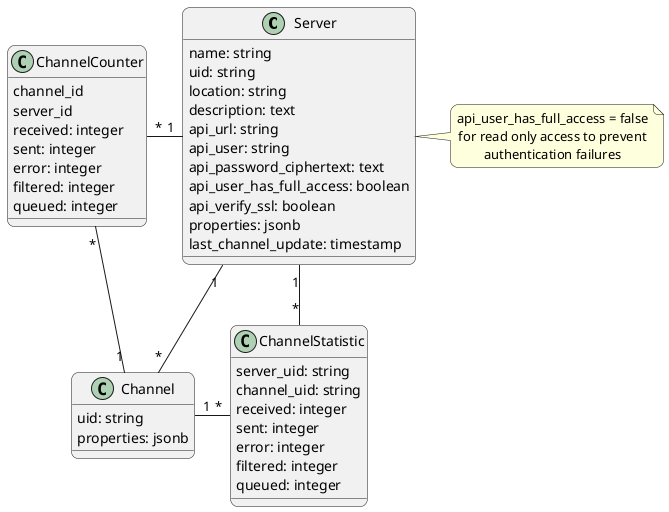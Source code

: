 @startuml
top to bottom direction
skinparam defaultTextAlignment center
skinparam roundCorner 15

class Server  {
  name: string
  uid: string
  location: string
  description: text
  api_url: string
  api_user: string
  api_password_ciphertext: text
  api_user_has_full_access: boolean
  api_verify_ssl: boolean
  properties: jsonb
  last_channel_update: timestamp
}
note right of Server
  api_user_has_full_access = false
  for read only access to prevent
  authentication failures
end note

class Channel {
  uid: string
  properties: jsonb
}

class ChannelStatistic {
  server_uid: string
  channel_uid: string
  received: integer
  sent: integer
  error: integer
  filtered: integer
  queued: integer
}

class ChannelCounter {
  channel_id
  server_id
  received: integer
  sent: integer
  error: integer
  filtered: integer
  queued: integer
}

Server "1" -- "*" Channel
Server "1" - "*" ChannelStatistic
Channel "1" - "*" ChannelStatistic
ChannelCounter "*" - "1" Server
ChannelCounter "*" -- "1" Channel

@enduml
